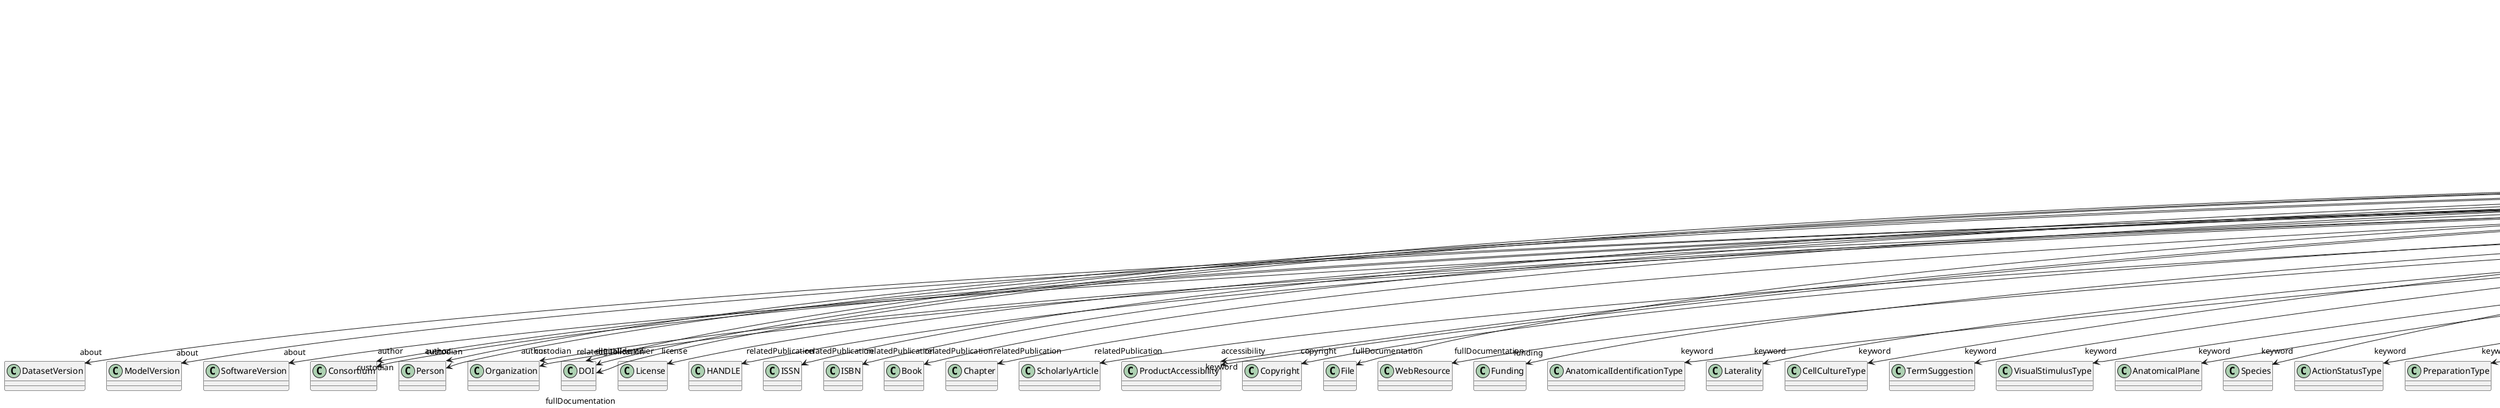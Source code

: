 @startuml
class LivePaperVersion {
+about
+author
+digitalIdentifier
+isAlternativeVersionOf
+isNewVersionOf
+license
+modificationDate
+relatedPublication
+accessibility
+copyright
+custodian
+description
+fullDocumentation
+fullName
+funding
+homepage
+howToCite
+keyword
+otherContribution
+releaseDate
+repository
+shortName
+supportChannel
+versionIdentifier
+versionInnovation

}
LivePaperVersion -d-> "about" DatasetVersion
LivePaperVersion -d-> "about" ModelVersion
LivePaperVersion -d-> "about" SoftwareVersion
LivePaperVersion -d-> "author" Consortium
LivePaperVersion -d-> "author" Person
LivePaperVersion -d-> "author" Organization
LivePaperVersion -d-> "digitalIdentifier" DOI
LivePaperVersion -d-> "isAlternativeVersionOf" LivePaperVersion
LivePaperVersion -d-> "isNewVersionOf" LivePaperVersion
LivePaperVersion -d-> "license" License
LivePaperVersion -d-> "relatedPublication" DOI
LivePaperVersion -d-> "relatedPublication" HANDLE
LivePaperVersion -d-> "relatedPublication" ISSN
LivePaperVersion -d-> "relatedPublication" ISBN
LivePaperVersion -d-> "relatedPublication" Book
LivePaperVersion -d-> "relatedPublication" Chapter
LivePaperVersion -d-> "relatedPublication" ScholarlyArticle
LivePaperVersion -d-> "accessibility" ProductAccessibility
LivePaperVersion -d-> "copyright" Copyright
LivePaperVersion -d-> "custodian" Consortium
LivePaperVersion -d-> "custodian" Person
LivePaperVersion -d-> "custodian" Organization
LivePaperVersion -d-> "fullDocumentation" DOI
LivePaperVersion -d-> "fullDocumentation" File
LivePaperVersion -d-> "fullDocumentation" WebResource
LivePaperVersion -d-> "funding" Funding
LivePaperVersion -d-> "keyword" AnatomicalIdentificationType
LivePaperVersion -d-> "keyword" Laterality
LivePaperVersion -d-> "keyword" CellCultureType
LivePaperVersion -d-> "keyword" TermSuggestion
LivePaperVersion -d-> "keyword" VisualStimulusType
LivePaperVersion -d-> "keyword" AnatomicalPlane
LivePaperVersion -d-> "keyword" Species
LivePaperVersion -d-> "keyword" ActionStatusType
LivePaperVersion -d-> "keyword" PreparationType
LivePaperVersion -d-> "keyword" ContributionType
LivePaperVersion -d-> "keyword" MeasuredQuantity
LivePaperVersion -d-> "keyword" MetaDataModelType
LivePaperVersion -d-> "keyword" OlfactoryStimulusType
LivePaperVersion -d-> "keyword" SetupType
LivePaperVersion -d-> "keyword" ModelScope
LivePaperVersion -d-> "keyword" PatchClampVariation
LivePaperVersion -d-> "keyword" Technique
LivePaperVersion -d-> "keyword" CellType
LivePaperVersion -d-> "keyword" Language
LivePaperVersion -d-> "keyword" CriteriaQualityType
LivePaperVersion -d-> "keyword" Handedness
LivePaperVersion -d-> "keyword" OrganismSubstance
LivePaperVersion -d-> "keyword" TypeOfUncertainty
LivePaperVersion -d-> "keyword" GeneticStrainType
LivePaperVersion -d-> "keyword" CranialWindowConstructionType
LivePaperVersion -d-> "keyword" Service
LivePaperVersion -d-> "keyword" SemanticDataType
LivePaperVersion -d-> "keyword" Organ
LivePaperVersion -d-> "keyword" Terminology
LivePaperVersion -d-> "keyword" SubjectAttribute
LivePaperVersion -d-> "keyword" Disease
LivePaperVersion -d-> "keyword" AtlasType
LivePaperVersion -d-> "keyword" FileUsageRole
LivePaperVersion -d-> "keyword" AnatomicalAxesOrientation
LivePaperVersion -d-> "keyword" AnnotationType
LivePaperVersion -d-> "keyword" Colormap
LivePaperVersion -d-> "keyword" OrganismSystem
LivePaperVersion -d-> "keyword" CranialWindowReinforcementType
LivePaperVersion -d-> "keyword" OperatingSystem
LivePaperVersion -d-> "keyword" TissueSampleAttribute
LivePaperVersion -d-> "keyword" AgeCategory
LivePaperVersion -d-> "keyword" EducationalLevel
LivePaperVersion -d-> "keyword" TissueSampleType
LivePaperVersion -d-> "keyword" AnalysisTechnique
LivePaperVersion -d-> "keyword" DataType
LivePaperVersion -d-> "keyword" BiologicalOrder
LivePaperVersion -d-> "keyword" StimulationTechnique
LivePaperVersion -d-> "keyword" UBERONParcellation
LivePaperVersion -d-> "keyword" DifferenceMeasure
LivePaperVersion -d-> "keyword" ModelAbstractionLevel
LivePaperVersion -d-> "keyword" SoftwareApplicationCategory
LivePaperVersion -d-> "keyword" DeviceType
LivePaperVersion -d-> "keyword" QualitativeOverlap
LivePaperVersion -d-> "keyword" ExperimentalApproach
LivePaperVersion -d-> "keyword" FileRepositoryType
LivePaperVersion -d-> "keyword" BiologicalSex
LivePaperVersion -d-> "keyword" ElectricalStimulusType
LivePaperVersion -d-> "keyword" AnnotationCriteriaType
LivePaperVersion -d-> "keyword" UnitOfMeasurement
LivePaperVersion -d-> "keyword" MolecularEntity
LivePaperVersion -d-> "keyword" GustatoryStimulusType
LivePaperVersion -d-> "keyword" SoftwareFeature
LivePaperVersion -d-> "keyword" AuditoryStimulusType
LivePaperVersion -d-> "keyword" StimulationApproach
LivePaperVersion -d-> "keyword" TactileStimulusType
LivePaperVersion -d-> "keyword" FileBundleGrouping
LivePaperVersion -d-> "keyword" SubcellularEntity
LivePaperVersion -d-> "keyword" EthicsAssessment
LivePaperVersion -d-> "keyword" ChemicalMixtureType
LivePaperVersion -d-> "keyword" OperatingDevice
LivePaperVersion -d-> "keyword" OpticalStimulusType
LivePaperVersion -d-> "keyword" ProductAccessibility
LivePaperVersion -d-> "keyword" BreedingType
LivePaperVersion -d-> "keyword" LearningResourceType
LivePaperVersion -d-> "keyword" DiseaseModel
LivePaperVersion -d-> "keyword" ProgrammingLanguage
LivePaperVersion -d-> "otherContribution" Contribution
LivePaperVersion -d-> "repository" FileRepository

@enduml